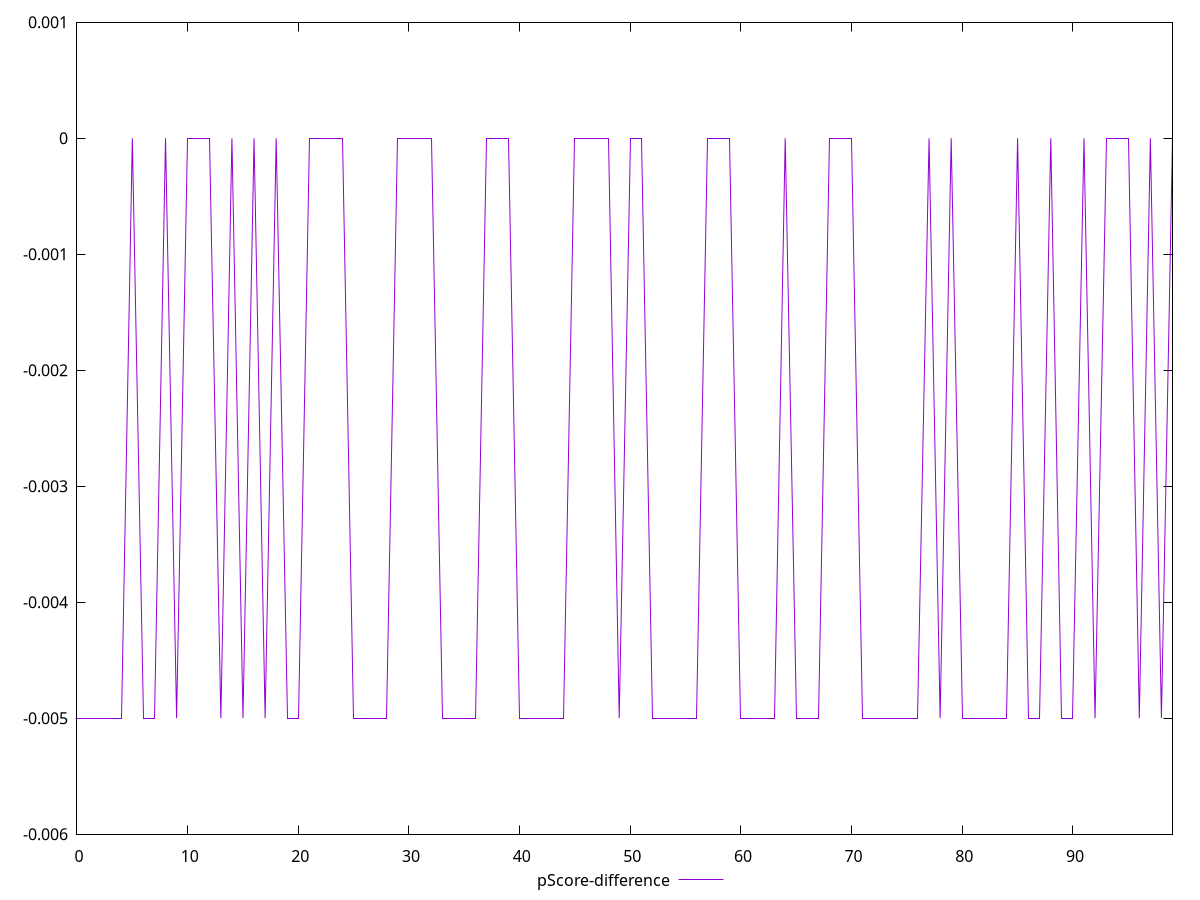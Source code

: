 reset

$pScoreDifference <<EOF
0 -0.0050000000000000044
1 -0.0050000000000000044
2 -0.0050000000000000044
3 -0.0050000000000000044
4 -0.0050000000000000044
5 0
6 -0.0050000000000000044
7 -0.0050000000000000044
8 0
9 -0.0050000000000000044
10 0
11 0
12 0
13 -0.0050000000000000044
14 0
15 -0.0050000000000000044
16 0
17 -0.0050000000000000044
18 0
19 -0.0050000000000000044
20 -0.0050000000000000044
21 0
22 0
23 0
24 0
25 -0.0050000000000000044
26 -0.0050000000000000044
27 -0.0050000000000000044
28 -0.0050000000000000044
29 0
30 0
31 0
32 0
33 -0.0050000000000000044
34 -0.0050000000000000044
35 -0.0050000000000000044
36 -0.0050000000000000044
37 0
38 0
39 0
40 -0.0050000000000000044
41 -0.0050000000000000044
42 -0.0050000000000000044
43 -0.0050000000000000044
44 -0.0050000000000000044
45 0
46 0
47 0
48 0
49 -0.0050000000000000044
50 0
51 0
52 -0.0050000000000000044
53 -0.0050000000000000044
54 -0.0050000000000000044
55 -0.0050000000000000044
56 -0.0050000000000000044
57 0
58 0
59 0
60 -0.0050000000000000044
61 -0.0050000000000000044
62 -0.0050000000000000044
63 -0.0050000000000000044
64 0
65 -0.0050000000000000044
66 -0.0050000000000000044
67 -0.0050000000000000044
68 0
69 0
70 0
71 -0.0050000000000000044
72 -0.0050000000000000044
73 -0.0050000000000000044
74 -0.0050000000000000044
75 -0.0050000000000000044
76 -0.0050000000000000044
77 0
78 -0.0050000000000000044
79 0
80 -0.0050000000000000044
81 -0.0050000000000000044
82 -0.0050000000000000044
83 -0.0050000000000000044
84 -0.0050000000000000044
85 0
86 -0.0050000000000000044
87 -0.0050000000000000044
88 0
89 -0.0050000000000000044
90 -0.0050000000000000044
91 0
92 -0.0050000000000000044
93 0
94 0
95 0
96 -0.0050000000000000044
97 0
98 -0.0050000000000000044
99 0
EOF

set key outside below
set xrange [0:99]
set yrange [-0.0060000000000000045:0.001]
set trange [-0.0060000000000000045:0.001]
set terminal svg size 640, 500 enhanced background rgb 'white'
set output "report_00017_2021-02-10T15-08-03.406Z/offscreen-images/samples/pages/pScore-difference/values.svg"

plot $pScoreDifference title "pScore-difference" with line

reset
